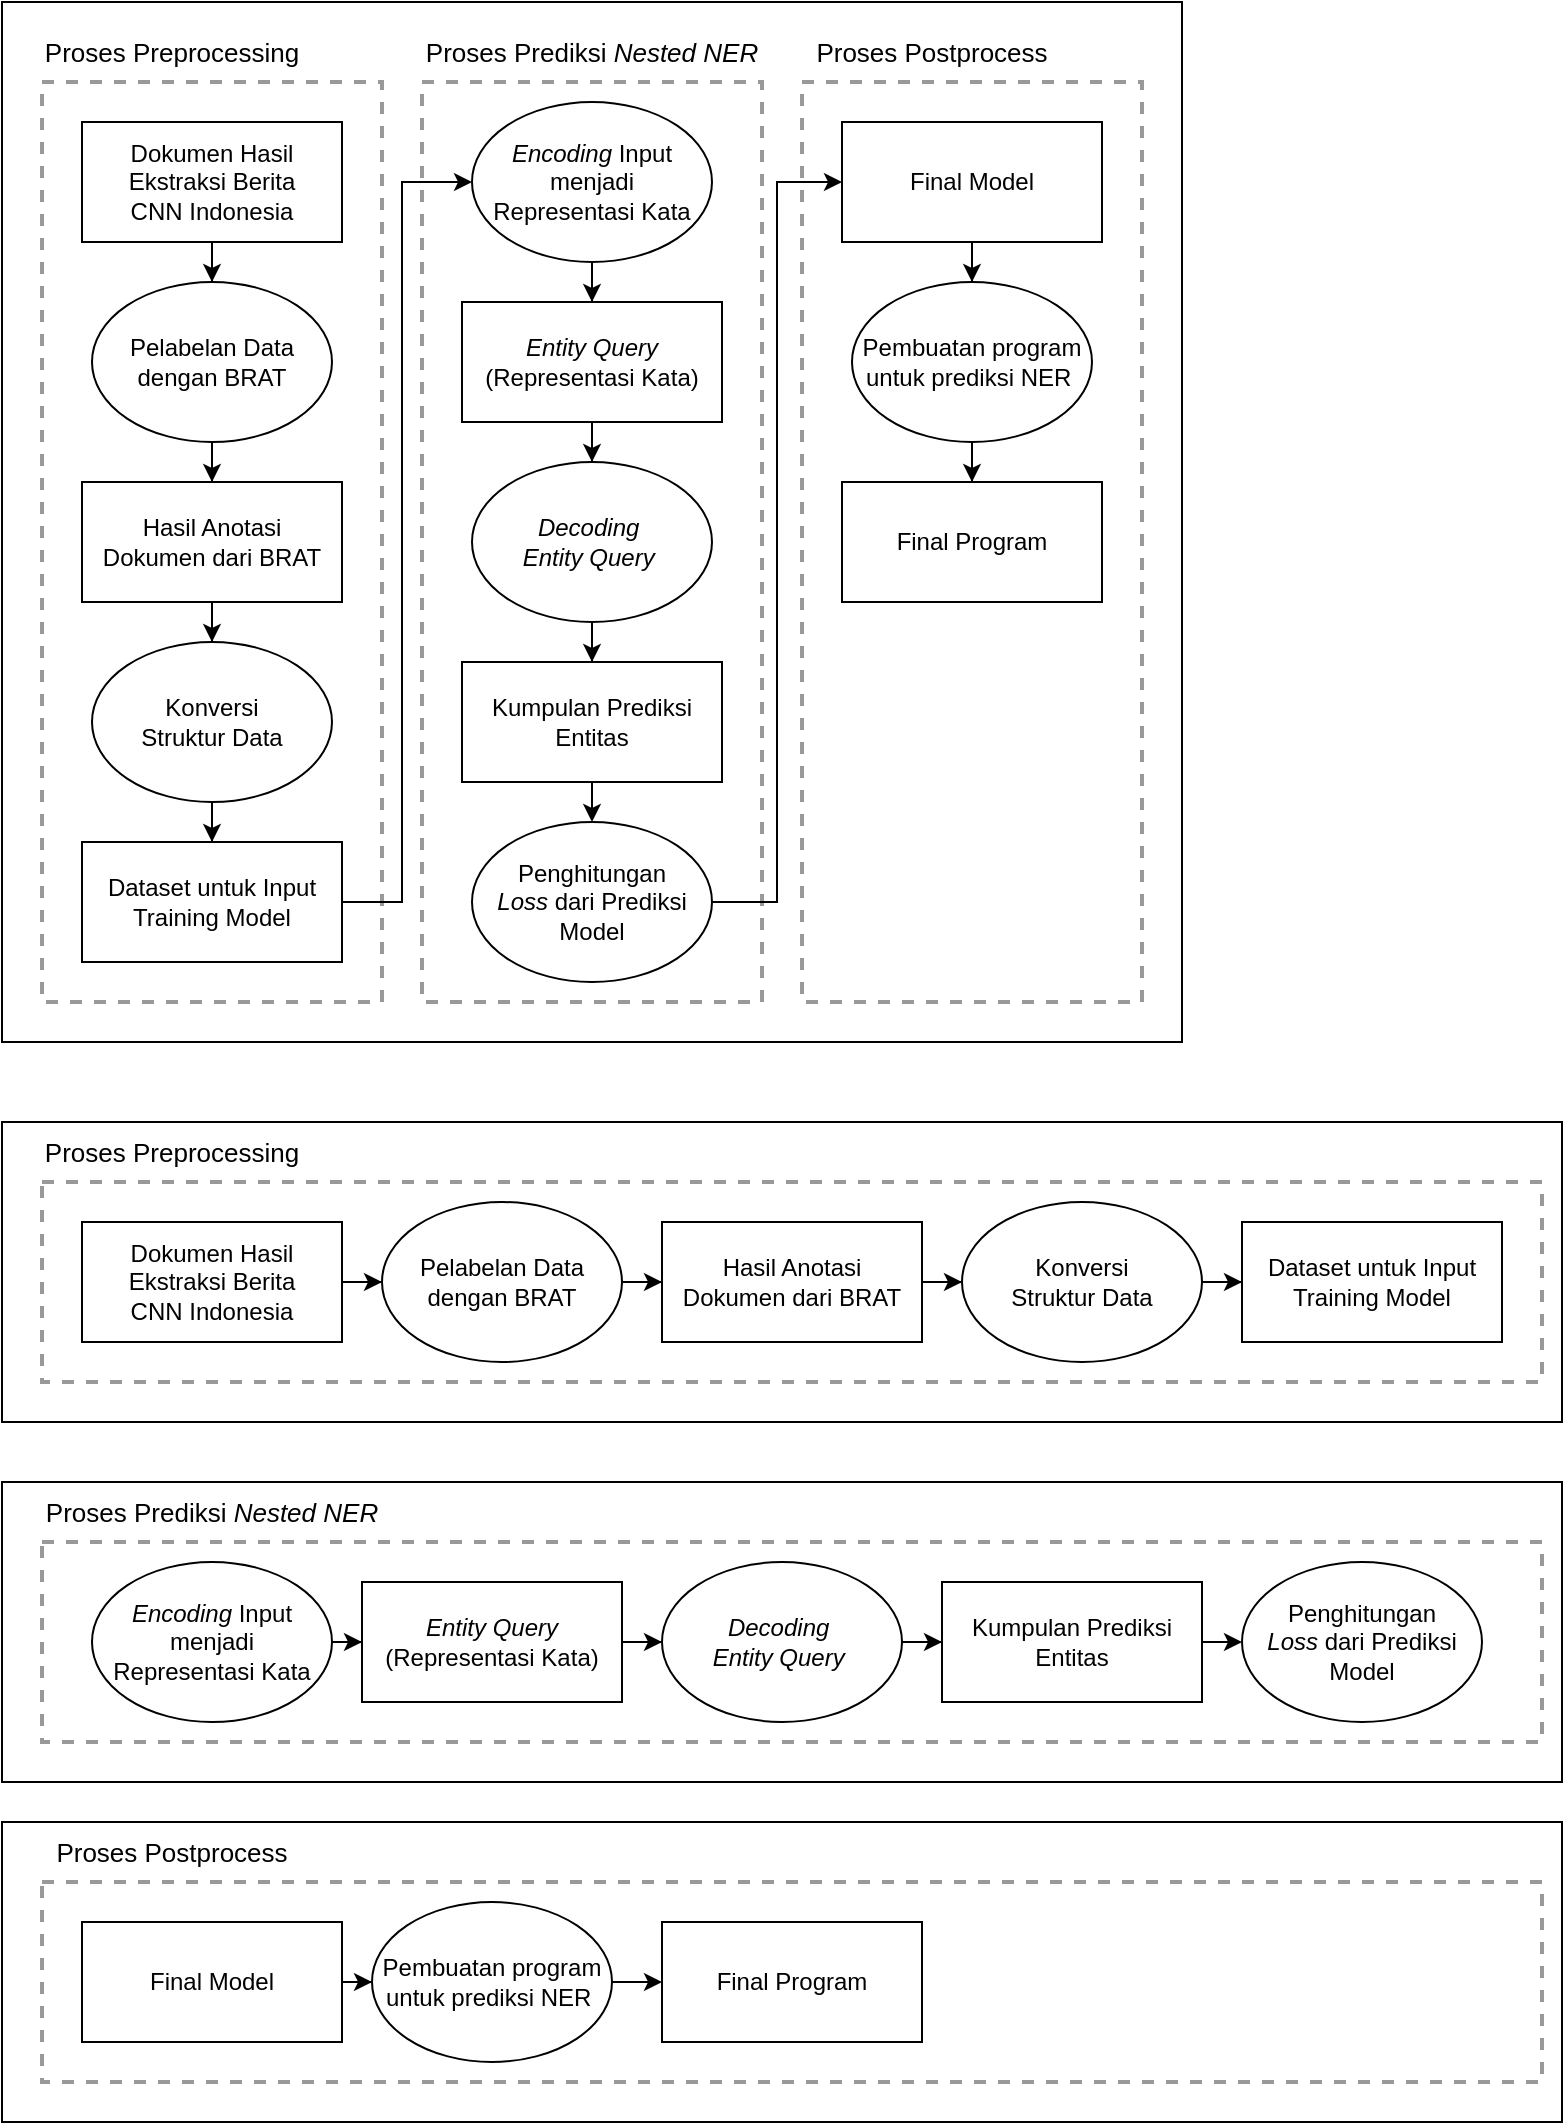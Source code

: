 <mxfile version="18.0.4" type="device"><diagram id="URCJNokMyizEoG-2Pjee" name="Page-1"><mxGraphModel dx="1059" dy="1770" grid="1" gridSize="10" guides="1" tooltips="1" connect="1" arrows="1" fold="1" page="1" pageScale="1" pageWidth="850" pageHeight="1100" math="0" shadow="0"><root><mxCell id="0"/><mxCell id="1" parent="0"/><mxCell id="I5Og-PetKflZJKWtoMjV-12" value="" style="rounded=0;whiteSpace=wrap;html=1;strokeWidth=1;" parent="1" vertex="1"><mxGeometry x="20" y="-530" width="780" height="150" as="geometry"/></mxCell><mxCell id="Uwzy4m9ClbaXB_9HA1U4-29" value="" style="rounded=0;whiteSpace=wrap;html=1;strokeWidth=1;" parent="1" vertex="1"><mxGeometry x="20" y="-1090" width="590" height="520" as="geometry"/></mxCell><mxCell id="Uwzy4m9ClbaXB_9HA1U4-23" value="" style="rounded=0;whiteSpace=wrap;html=1;dashed=1;fillColor=none;strokeWidth=2;opacity=40;" parent="1" vertex="1"><mxGeometry x="420" y="-1050" width="170" height="460" as="geometry"/></mxCell><mxCell id="Uwzy4m9ClbaXB_9HA1U4-20" value="" style="rounded=0;whiteSpace=wrap;html=1;dashed=1;fillColor=none;strokeWidth=2;opacity=40;" parent="1" vertex="1"><mxGeometry x="40" y="-1050" width="170" height="460" as="geometry"/></mxCell><mxCell id="Uwzy4m9ClbaXB_9HA1U4-22" value="" style="rounded=0;whiteSpace=wrap;html=1;dashed=1;fillColor=none;strokeWidth=2;opacity=40;" parent="1" vertex="1"><mxGeometry x="230" y="-1050" width="170" height="460" as="geometry"/></mxCell><mxCell id="Uwzy4m9ClbaXB_9HA1U4-8" value="" style="edgeStyle=orthogonalEdgeStyle;rounded=0;orthogonalLoop=1;jettySize=auto;html=1;" parent="1" source="Uwzy4m9ClbaXB_9HA1U4-1" target="Uwzy4m9ClbaXB_9HA1U4-2" edge="1"><mxGeometry relative="1" as="geometry"/></mxCell><mxCell id="Uwzy4m9ClbaXB_9HA1U4-1" value="Dokumen Hasil &lt;br&gt;Ekstraksi Berita &lt;br&gt;CNN Indonesia" style="rounded=0;whiteSpace=wrap;html=1;" parent="1" vertex="1"><mxGeometry x="60" y="-1030" width="130" height="60" as="geometry"/></mxCell><mxCell id="Uwzy4m9ClbaXB_9HA1U4-9" value="" style="edgeStyle=orthogonalEdgeStyle;rounded=0;orthogonalLoop=1;jettySize=auto;html=1;" parent="1" source="Uwzy4m9ClbaXB_9HA1U4-2" target="Uwzy4m9ClbaXB_9HA1U4-3" edge="1"><mxGeometry relative="1" as="geometry"/></mxCell><mxCell id="Uwzy4m9ClbaXB_9HA1U4-2" value="Pelabelan Data dengan BRAT" style="ellipse;whiteSpace=wrap;html=1;" parent="1" vertex="1"><mxGeometry x="65" y="-950" width="120" height="80" as="geometry"/></mxCell><mxCell id="Uwzy4m9ClbaXB_9HA1U4-10" value="" style="edgeStyle=orthogonalEdgeStyle;rounded=0;orthogonalLoop=1;jettySize=auto;html=1;" parent="1" source="Uwzy4m9ClbaXB_9HA1U4-3" target="Uwzy4m9ClbaXB_9HA1U4-4" edge="1"><mxGeometry relative="1" as="geometry"/></mxCell><mxCell id="Uwzy4m9ClbaXB_9HA1U4-3" value="Hasil Anotasi &lt;br&gt;Dokumen dari BRAT" style="rounded=0;whiteSpace=wrap;html=1;" parent="1" vertex="1"><mxGeometry x="60" y="-850" width="130" height="60" as="geometry"/></mxCell><mxCell id="Uwzy4m9ClbaXB_9HA1U4-11" value="" style="edgeStyle=orthogonalEdgeStyle;rounded=0;orthogonalLoop=1;jettySize=auto;html=1;" parent="1" source="Uwzy4m9ClbaXB_9HA1U4-4" target="Uwzy4m9ClbaXB_9HA1U4-5" edge="1"><mxGeometry relative="1" as="geometry"/></mxCell><mxCell id="Uwzy4m9ClbaXB_9HA1U4-4" value="Konversi &lt;br&gt;Struktur Data" style="ellipse;whiteSpace=wrap;html=1;" parent="1" vertex="1"><mxGeometry x="65" y="-770" width="120" height="80" as="geometry"/></mxCell><mxCell id="Uwzy4m9ClbaXB_9HA1U4-12" style="edgeStyle=orthogonalEdgeStyle;rounded=0;orthogonalLoop=1;jettySize=auto;html=1;entryX=0;entryY=0.5;entryDx=0;entryDy=0;" parent="1" source="Uwzy4m9ClbaXB_9HA1U4-5" target="Uwzy4m9ClbaXB_9HA1U4-6" edge="1"><mxGeometry relative="1" as="geometry"><Array as="points"><mxPoint x="220" y="-640"/><mxPoint x="220" y="-1000"/></Array></mxGeometry></mxCell><mxCell id="Uwzy4m9ClbaXB_9HA1U4-5" value="Dataset untuk Input Training Model" style="rounded=0;whiteSpace=wrap;html=1;" parent="1" vertex="1"><mxGeometry x="60" y="-670" width="130" height="60" as="geometry"/></mxCell><mxCell id="Uwzy4m9ClbaXB_9HA1U4-13" value="" style="edgeStyle=orthogonalEdgeStyle;rounded=0;orthogonalLoop=1;jettySize=auto;html=1;" parent="1" source="Uwzy4m9ClbaXB_9HA1U4-6" target="Uwzy4m9ClbaXB_9HA1U4-7" edge="1"><mxGeometry relative="1" as="geometry"/></mxCell><mxCell id="Uwzy4m9ClbaXB_9HA1U4-6" value="&lt;i&gt;Encoding&lt;/i&gt;&amp;nbsp;Input menjadi &lt;br&gt;Representasi Kata" style="ellipse;whiteSpace=wrap;html=1;" parent="1" vertex="1"><mxGeometry x="255" y="-1040" width="120" height="80" as="geometry"/></mxCell><mxCell id="Uwzy4m9ClbaXB_9HA1U4-17" value="" style="edgeStyle=orthogonalEdgeStyle;rounded=0;orthogonalLoop=1;jettySize=auto;html=1;" parent="1" source="Uwzy4m9ClbaXB_9HA1U4-7" target="Uwzy4m9ClbaXB_9HA1U4-14" edge="1"><mxGeometry relative="1" as="geometry"/></mxCell><mxCell id="Uwzy4m9ClbaXB_9HA1U4-7" value="&lt;i&gt;Entity Query&lt;/i&gt;&lt;br&gt;(Representasi Kata)" style="rounded=0;whiteSpace=wrap;html=1;" parent="1" vertex="1"><mxGeometry x="250" y="-940" width="130" height="60" as="geometry"/></mxCell><mxCell id="Uwzy4m9ClbaXB_9HA1U4-16" value="" style="edgeStyle=orthogonalEdgeStyle;rounded=0;orthogonalLoop=1;jettySize=auto;html=1;" parent="1" source="Uwzy4m9ClbaXB_9HA1U4-14" target="Uwzy4m9ClbaXB_9HA1U4-15" edge="1"><mxGeometry relative="1" as="geometry"/></mxCell><mxCell id="Uwzy4m9ClbaXB_9HA1U4-14" value="&lt;i&gt;Decoding&lt;/i&gt;&amp;nbsp;&lt;br&gt;&lt;i&gt;Entity Query&amp;nbsp;&lt;/i&gt;" style="ellipse;whiteSpace=wrap;html=1;" parent="1" vertex="1"><mxGeometry x="255" y="-860" width="120" height="80" as="geometry"/></mxCell><mxCell id="Uwzy4m9ClbaXB_9HA1U4-19" style="edgeStyle=orthogonalEdgeStyle;rounded=0;orthogonalLoop=1;jettySize=auto;html=1;entryX=0.5;entryY=0;entryDx=0;entryDy=0;exitX=0.5;exitY=1;exitDx=0;exitDy=0;" parent="1" source="Uwzy4m9ClbaXB_9HA1U4-15" target="Uwzy4m9ClbaXB_9HA1U4-18" edge="1"><mxGeometry relative="1" as="geometry"><Array as="points"/></mxGeometry></mxCell><mxCell id="Uwzy4m9ClbaXB_9HA1U4-15" value="Kumpulan Prediksi Entitas" style="rounded=0;whiteSpace=wrap;html=1;" parent="1" vertex="1"><mxGeometry x="250" y="-760" width="130" height="60" as="geometry"/></mxCell><mxCell id="Uwzy4m9ClbaXB_9HA1U4-26" value="" style="edgeStyle=orthogonalEdgeStyle;rounded=0;orthogonalLoop=1;jettySize=auto;html=1;entryX=0;entryY=0.5;entryDx=0;entryDy=0;" parent="1" source="Uwzy4m9ClbaXB_9HA1U4-18" target="Uwzy4m9ClbaXB_9HA1U4-25" edge="1"><mxGeometry relative="1" as="geometry"/></mxCell><mxCell id="Uwzy4m9ClbaXB_9HA1U4-18" value="Penghitungan &lt;i&gt;Loss&lt;/i&gt;&amp;nbsp;dari Prediksi Model" style="ellipse;whiteSpace=wrap;html=1;" parent="1" vertex="1"><mxGeometry x="255" y="-680" width="120" height="80" as="geometry"/></mxCell><mxCell id="AE3PBBb3Kom0wKA32NH_-5" value="" style="edgeStyle=orthogonalEdgeStyle;rounded=0;orthogonalLoop=1;jettySize=auto;html=1;" edge="1" parent="1" source="Uwzy4m9ClbaXB_9HA1U4-25" target="AE3PBBb3Kom0wKA32NH_-1"><mxGeometry relative="1" as="geometry"/></mxCell><mxCell id="Uwzy4m9ClbaXB_9HA1U4-25" value="Final Model" style="rounded=0;whiteSpace=wrap;html=1;" parent="1" vertex="1"><mxGeometry x="440" y="-1030" width="130" height="60" as="geometry"/></mxCell><mxCell id="Uwzy4m9ClbaXB_9HA1U4-30" value="Proses Preprocessing" style="text;html=1;strokeColor=none;fillColor=none;align=center;verticalAlign=middle;whiteSpace=wrap;rounded=0;fontSize=13;" parent="1" vertex="1"><mxGeometry x="40" y="-1080" width="130" height="30" as="geometry"/></mxCell><mxCell id="Uwzy4m9ClbaXB_9HA1U4-31" value="Proses Prediksi &lt;i&gt;Nested NER&lt;/i&gt;" style="text;html=1;strokeColor=none;fillColor=none;align=center;verticalAlign=middle;whiteSpace=wrap;rounded=0;fontSize=13;" parent="1" vertex="1"><mxGeometry x="230" y="-1080" width="170" height="30" as="geometry"/></mxCell><mxCell id="Uwzy4m9ClbaXB_9HA1U4-32" value="Proses Postprocess" style="text;html=1;align=center;verticalAlign=middle;whiteSpace=wrap;rounded=0;fontSize=13;fontColor=#000000;" parent="1" vertex="1"><mxGeometry x="420" y="-1080" width="130" height="30" as="geometry"/></mxCell><mxCell id="I5Og-PetKflZJKWtoMjV-1" value="" style="rounded=0;whiteSpace=wrap;html=1;dashed=1;fillColor=none;strokeWidth=2;opacity=40;" parent="1" vertex="1"><mxGeometry x="40" y="-500" width="750" height="100" as="geometry"/></mxCell><mxCell id="I5Og-PetKflZJKWtoMjV-2" value="" style="edgeStyle=orthogonalEdgeStyle;rounded=0;orthogonalLoop=1;jettySize=auto;html=1;" parent="1" source="I5Og-PetKflZJKWtoMjV-3" target="I5Og-PetKflZJKWtoMjV-5" edge="1"><mxGeometry relative="1" as="geometry"/></mxCell><mxCell id="I5Og-PetKflZJKWtoMjV-3" value="Dokumen Hasil &lt;br&gt;Ekstraksi Berita &lt;br&gt;CNN Indonesia" style="rounded=0;whiteSpace=wrap;html=1;flipV=1;flipH=0;direction=west;" parent="1" vertex="1"><mxGeometry x="60" y="-480" width="130" height="60" as="geometry"/></mxCell><mxCell id="I5Og-PetKflZJKWtoMjV-4" value="" style="edgeStyle=orthogonalEdgeStyle;rounded=0;orthogonalLoop=1;jettySize=auto;html=1;" parent="1" source="I5Og-PetKflZJKWtoMjV-5" target="I5Og-PetKflZJKWtoMjV-7" edge="1"><mxGeometry relative="1" as="geometry"/></mxCell><mxCell id="I5Og-PetKflZJKWtoMjV-5" value="Pelabelan Data dengan BRAT" style="ellipse;whiteSpace=wrap;html=1;flipV=1;flipH=0;direction=west;" parent="1" vertex="1"><mxGeometry x="210" y="-490" width="120" height="80" as="geometry"/></mxCell><mxCell id="I5Og-PetKflZJKWtoMjV-6" value="" style="edgeStyle=orthogonalEdgeStyle;rounded=0;orthogonalLoop=1;jettySize=auto;html=1;" parent="1" source="I5Og-PetKflZJKWtoMjV-7" target="I5Og-PetKflZJKWtoMjV-9" edge="1"><mxGeometry relative="1" as="geometry"/></mxCell><mxCell id="I5Og-PetKflZJKWtoMjV-7" value="Hasil Anotasi &lt;br&gt;Dokumen dari BRAT" style="rounded=0;whiteSpace=wrap;html=1;flipV=1;flipH=0;direction=west;" parent="1" vertex="1"><mxGeometry x="350" y="-480" width="130" height="60" as="geometry"/></mxCell><mxCell id="I5Og-PetKflZJKWtoMjV-8" value="" style="edgeStyle=orthogonalEdgeStyle;rounded=0;orthogonalLoop=1;jettySize=auto;html=1;" parent="1" source="I5Og-PetKflZJKWtoMjV-9" target="I5Og-PetKflZJKWtoMjV-10" edge="1"><mxGeometry relative="1" as="geometry"/></mxCell><mxCell id="I5Og-PetKflZJKWtoMjV-9" value="Konversi &lt;br&gt;Struktur Data" style="ellipse;whiteSpace=wrap;html=1;flipV=1;flipH=0;direction=west;" parent="1" vertex="1"><mxGeometry x="500" y="-490" width="120" height="80" as="geometry"/></mxCell><mxCell id="I5Og-PetKflZJKWtoMjV-10" value="Dataset untuk Input Training Model" style="rounded=0;whiteSpace=wrap;html=1;flipV=1;flipH=0;direction=west;" parent="1" vertex="1"><mxGeometry x="640" y="-480" width="130" height="60" as="geometry"/></mxCell><mxCell id="I5Og-PetKflZJKWtoMjV-11" value="Proses Preprocessing" style="text;html=1;strokeColor=none;fillColor=none;align=center;verticalAlign=middle;whiteSpace=wrap;rounded=0;fontSize=13;" parent="1" vertex="1"><mxGeometry x="40" y="-530" width="130" height="30" as="geometry"/></mxCell><mxCell id="I5Og-PetKflZJKWtoMjV-13" value="" style="rounded=0;whiteSpace=wrap;html=1;strokeWidth=1;" parent="1" vertex="1"><mxGeometry x="20" y="-350" width="780" height="150" as="geometry"/></mxCell><mxCell id="I5Og-PetKflZJKWtoMjV-14" value="" style="rounded=0;whiteSpace=wrap;html=1;dashed=1;fillColor=none;strokeWidth=2;opacity=40;" parent="1" vertex="1"><mxGeometry x="40" y="-320" width="750" height="100" as="geometry"/></mxCell><mxCell id="I5Og-PetKflZJKWtoMjV-15" value="" style="rounded=0;whiteSpace=wrap;html=1;strokeWidth=1;" parent="1" vertex="1"><mxGeometry x="20" y="-180" width="780" height="150" as="geometry"/></mxCell><mxCell id="I5Og-PetKflZJKWtoMjV-16" value="" style="rounded=0;whiteSpace=wrap;html=1;dashed=1;fillColor=none;strokeWidth=2;opacity=40;" parent="1" vertex="1"><mxGeometry x="40" y="-150" width="750" height="100" as="geometry"/></mxCell><mxCell id="I5Og-PetKflZJKWtoMjV-17" value="Proses Prediksi &lt;i&gt;Nested NER&lt;/i&gt;" style="text;html=1;strokeColor=none;fillColor=none;align=center;verticalAlign=middle;whiteSpace=wrap;rounded=0;fontSize=13;" parent="1" vertex="1"><mxGeometry x="40" y="-350" width="170" height="30" as="geometry"/></mxCell><mxCell id="I5Og-PetKflZJKWtoMjV-20" value="Proses Postprocess" style="text;html=1;align=center;verticalAlign=middle;whiteSpace=wrap;rounded=0;fontSize=13;fontColor=#000000;" parent="1" vertex="1"><mxGeometry x="40" y="-180" width="130" height="30" as="geometry"/></mxCell><mxCell id="I5Og-PetKflZJKWtoMjV-21" value="" style="edgeStyle=orthogonalEdgeStyle;rounded=0;orthogonalLoop=1;jettySize=auto;html=1;" parent="1" source="I5Og-PetKflZJKWtoMjV-22" target="I5Og-PetKflZJKWtoMjV-24" edge="1"><mxGeometry relative="1" as="geometry"/></mxCell><mxCell id="I5Og-PetKflZJKWtoMjV-22" value="&lt;i&gt;Encoding&lt;/i&gt;&amp;nbsp;Input menjadi &lt;br&gt;Representasi Kata" style="ellipse;whiteSpace=wrap;html=1;" parent="1" vertex="1"><mxGeometry x="65" y="-310" width="120" height="80" as="geometry"/></mxCell><mxCell id="I5Og-PetKflZJKWtoMjV-23" value="" style="edgeStyle=orthogonalEdgeStyle;rounded=0;orthogonalLoop=1;jettySize=auto;html=1;" parent="1" source="I5Og-PetKflZJKWtoMjV-24" target="I5Og-PetKflZJKWtoMjV-26" edge="1"><mxGeometry relative="1" as="geometry"/></mxCell><mxCell id="I5Og-PetKflZJKWtoMjV-24" value="&lt;i&gt;Entity Query&lt;/i&gt;&lt;br&gt;(Representasi Kata)" style="rounded=0;whiteSpace=wrap;html=1;" parent="1" vertex="1"><mxGeometry x="200" y="-300" width="130" height="60" as="geometry"/></mxCell><mxCell id="I5Og-PetKflZJKWtoMjV-25" value="" style="edgeStyle=orthogonalEdgeStyle;rounded=0;orthogonalLoop=1;jettySize=auto;html=1;" parent="1" source="I5Og-PetKflZJKWtoMjV-26" target="I5Og-PetKflZJKWtoMjV-28" edge="1"><mxGeometry relative="1" as="geometry"/></mxCell><mxCell id="I5Og-PetKflZJKWtoMjV-26" value="&lt;i&gt;Decoding&lt;/i&gt;&amp;nbsp;&lt;br&gt;&lt;i&gt;Entity Query&amp;nbsp;&lt;/i&gt;" style="ellipse;whiteSpace=wrap;html=1;" parent="1" vertex="1"><mxGeometry x="350" y="-310" width="120" height="80" as="geometry"/></mxCell><mxCell id="I5Og-PetKflZJKWtoMjV-27" style="edgeStyle=orthogonalEdgeStyle;rounded=0;orthogonalLoop=1;jettySize=auto;html=1;entryX=0;entryY=0.5;entryDx=0;entryDy=0;exitX=1;exitY=0.5;exitDx=0;exitDy=0;" parent="1" source="I5Og-PetKflZJKWtoMjV-28" target="I5Og-PetKflZJKWtoMjV-29" edge="1"><mxGeometry relative="1" as="geometry"><Array as="points"/></mxGeometry></mxCell><mxCell id="I5Og-PetKflZJKWtoMjV-28" value="Kumpulan Prediksi Entitas" style="rounded=0;whiteSpace=wrap;html=1;" parent="1" vertex="1"><mxGeometry x="490" y="-300" width="130" height="60" as="geometry"/></mxCell><mxCell id="I5Og-PetKflZJKWtoMjV-29" value="Penghitungan &lt;i&gt;Loss&lt;/i&gt;&amp;nbsp;dari Prediksi Model" style="ellipse;whiteSpace=wrap;html=1;" parent="1" vertex="1"><mxGeometry x="640" y="-310" width="120" height="80" as="geometry"/></mxCell><mxCell id="AE3PBBb3Kom0wKA32NH_-6" value="" style="edgeStyle=orthogonalEdgeStyle;rounded=0;orthogonalLoop=1;jettySize=auto;html=1;" edge="1" parent="1" source="AE3PBBb3Kom0wKA32NH_-1" target="AE3PBBb3Kom0wKA32NH_-2"><mxGeometry relative="1" as="geometry"/></mxCell><mxCell id="AE3PBBb3Kom0wKA32NH_-1" value="Pembuatan program untuk prediksi NER&amp;nbsp;" style="ellipse;whiteSpace=wrap;html=1;" vertex="1" parent="1"><mxGeometry x="445" y="-950" width="120" height="80" as="geometry"/></mxCell><mxCell id="AE3PBBb3Kom0wKA32NH_-2" value="Final Program" style="rounded=0;whiteSpace=wrap;html=1;" vertex="1" parent="1"><mxGeometry x="440" y="-850" width="130" height="60" as="geometry"/></mxCell><mxCell id="AE3PBBb3Kom0wKA32NH_-9" value="" style="edgeStyle=orthogonalEdgeStyle;rounded=0;orthogonalLoop=1;jettySize=auto;html=1;" edge="1" parent="1" source="AE3PBBb3Kom0wKA32NH_-10" target="AE3PBBb3Kom0wKA32NH_-12"><mxGeometry relative="1" as="geometry"/></mxCell><mxCell id="AE3PBBb3Kom0wKA32NH_-10" value="Final Model" style="rounded=0;whiteSpace=wrap;html=1;" vertex="1" parent="1"><mxGeometry x="60" y="-130" width="130" height="60" as="geometry"/></mxCell><mxCell id="AE3PBBb3Kom0wKA32NH_-11" value="" style="edgeStyle=orthogonalEdgeStyle;rounded=0;orthogonalLoop=1;jettySize=auto;html=1;" edge="1" parent="1" source="AE3PBBb3Kom0wKA32NH_-12" target="AE3PBBb3Kom0wKA32NH_-13"><mxGeometry relative="1" as="geometry"/></mxCell><mxCell id="AE3PBBb3Kom0wKA32NH_-12" value="Pembuatan program untuk prediksi NER&amp;nbsp;" style="ellipse;whiteSpace=wrap;html=1;" vertex="1" parent="1"><mxGeometry x="205" y="-140" width="120" height="80" as="geometry"/></mxCell><mxCell id="AE3PBBb3Kom0wKA32NH_-13" value="Final Program" style="rounded=0;whiteSpace=wrap;html=1;" vertex="1" parent="1"><mxGeometry x="350" y="-130" width="130" height="60" as="geometry"/></mxCell></root></mxGraphModel></diagram></mxfile>